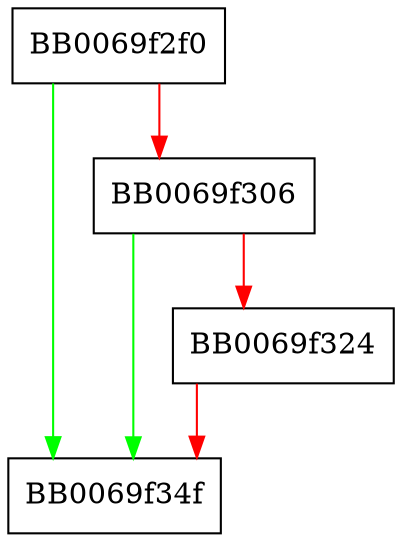 digraph camellia_192_ecb_newctx {
  node [shape="box"];
  graph [splines=ortho];
  BB0069f2f0 -> BB0069f34f [color="green"];
  BB0069f2f0 -> BB0069f306 [color="red"];
  BB0069f306 -> BB0069f34f [color="green"];
  BB0069f306 -> BB0069f324 [color="red"];
  BB0069f324 -> BB0069f34f [color="red"];
}
